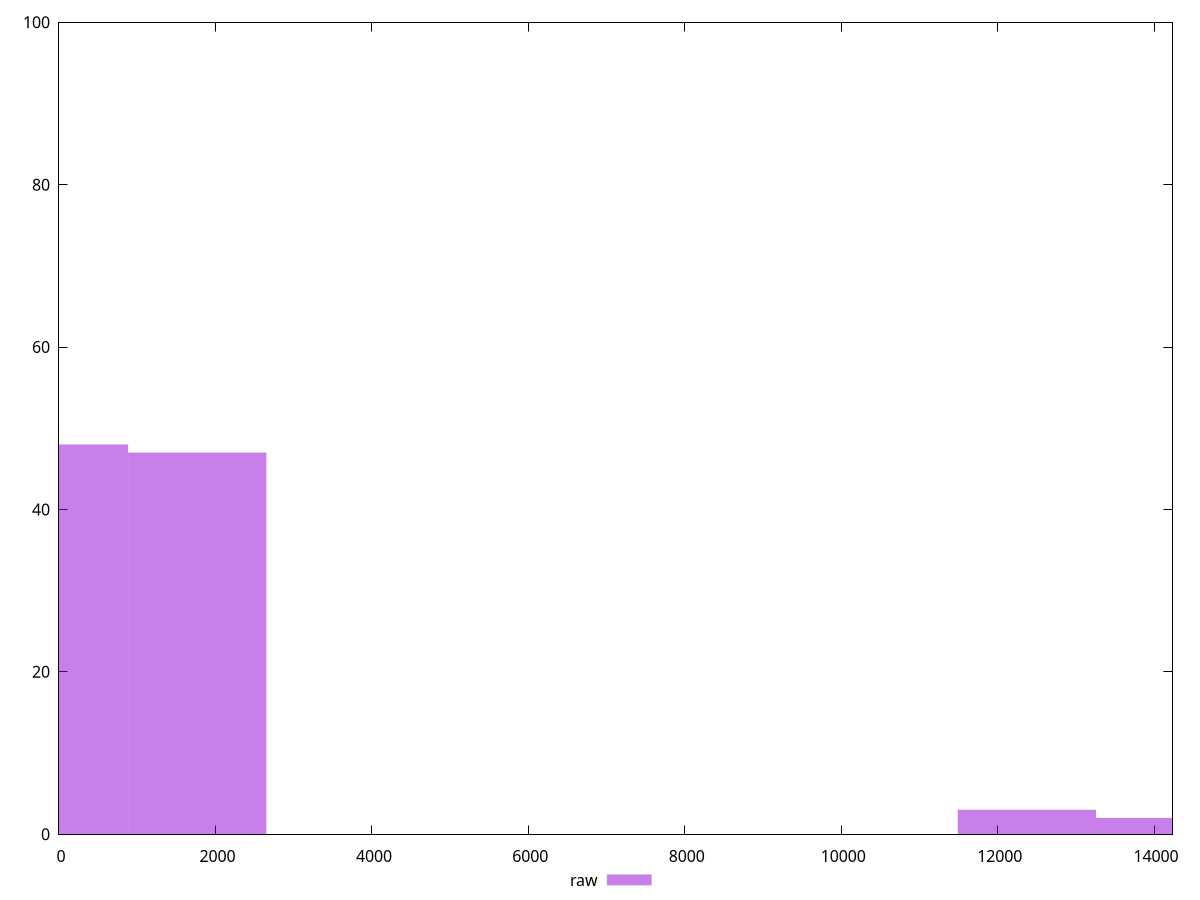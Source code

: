reset

$raw <<EOF
0 48
12373.091357638554 3
14140.675837301205 2
1767.5844796626507 47
EOF

set key outside below
set boxwidth 1767.5844796626507
set xrange [0:14235]
set yrange [0:100]
set trange [0:100]
set style fill transparent solid 0.5 noborder
set terminal svg size 640, 490 enhanced background rgb 'white'
set output "reprap/uses-rel-preload/samples/pages+cached/raw/histogram.svg"

plot $raw title "raw" with boxes

reset
